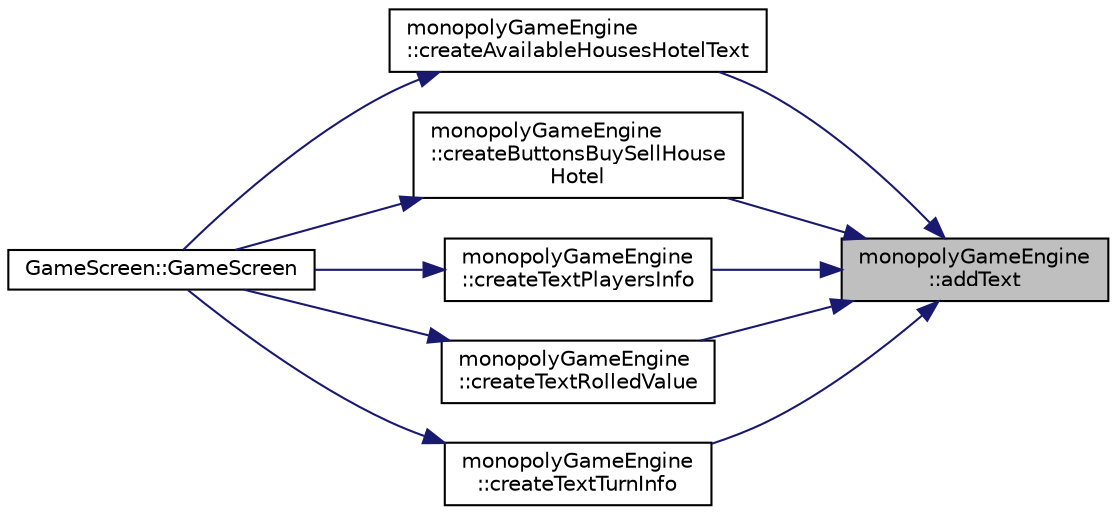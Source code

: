 digraph "monopolyGameEngine::addText"
{
 // LATEX_PDF_SIZE
  edge [fontname="Helvetica",fontsize="10",labelfontname="Helvetica",labelfontsize="10"];
  node [fontname="Helvetica",fontsize="10",shape=record];
  rankdir="RL";
  Node1 [label="monopolyGameEngine\l::addText",height=0.2,width=0.4,color="black", fillcolor="grey75", style="filled", fontcolor="black",tooltip=" "];
  Node1 -> Node2 [dir="back",color="midnightblue",fontsize="10",style="solid",fontname="Helvetica"];
  Node2 [label="monopolyGameEngine\l::createAvailableHousesHotelText",height=0.2,width=0.4,color="black", fillcolor="white", style="filled",URL="$classmonopoly_game_engine.html#a8b035a55bf9704c96b24dd363b217530",tooltip=" "];
  Node2 -> Node3 [dir="back",color="midnightblue",fontsize="10",style="solid",fontname="Helvetica"];
  Node3 [label="GameScreen::GameScreen",height=0.2,width=0.4,color="black", fillcolor="white", style="filled",URL="$class_game_screen.html#a3866912fd5861b29c9ad3c08ea67fd16",tooltip=" "];
  Node1 -> Node4 [dir="back",color="midnightblue",fontsize="10",style="solid",fontname="Helvetica"];
  Node4 [label="monopolyGameEngine\l::createButtonsBuySellHouse\lHotel",height=0.2,width=0.4,color="black", fillcolor="white", style="filled",URL="$classmonopoly_game_engine.html#a34df202e27c1adb6a3db0e74e99d0eae",tooltip=" "];
  Node4 -> Node3 [dir="back",color="midnightblue",fontsize="10",style="solid",fontname="Helvetica"];
  Node1 -> Node5 [dir="back",color="midnightblue",fontsize="10",style="solid",fontname="Helvetica"];
  Node5 [label="monopolyGameEngine\l::createTextPlayersInfo",height=0.2,width=0.4,color="black", fillcolor="white", style="filled",URL="$classmonopoly_game_engine.html#a04045ab52d75c210266c71ba994e7871",tooltip=" "];
  Node5 -> Node3 [dir="back",color="midnightblue",fontsize="10",style="solid",fontname="Helvetica"];
  Node1 -> Node6 [dir="back",color="midnightblue",fontsize="10",style="solid",fontname="Helvetica"];
  Node6 [label="monopolyGameEngine\l::createTextRolledValue",height=0.2,width=0.4,color="black", fillcolor="white", style="filled",URL="$classmonopoly_game_engine.html#a603ea518679d0045b3c9cd9567a57aa8",tooltip=" "];
  Node6 -> Node3 [dir="back",color="midnightblue",fontsize="10",style="solid",fontname="Helvetica"];
  Node1 -> Node7 [dir="back",color="midnightblue",fontsize="10",style="solid",fontname="Helvetica"];
  Node7 [label="monopolyGameEngine\l::createTextTurnInfo",height=0.2,width=0.4,color="black", fillcolor="white", style="filled",URL="$classmonopoly_game_engine.html#a442f54154ce96c27af24e3e3767bf2ab",tooltip=" "];
  Node7 -> Node3 [dir="back",color="midnightblue",fontsize="10",style="solid",fontname="Helvetica"];
}
